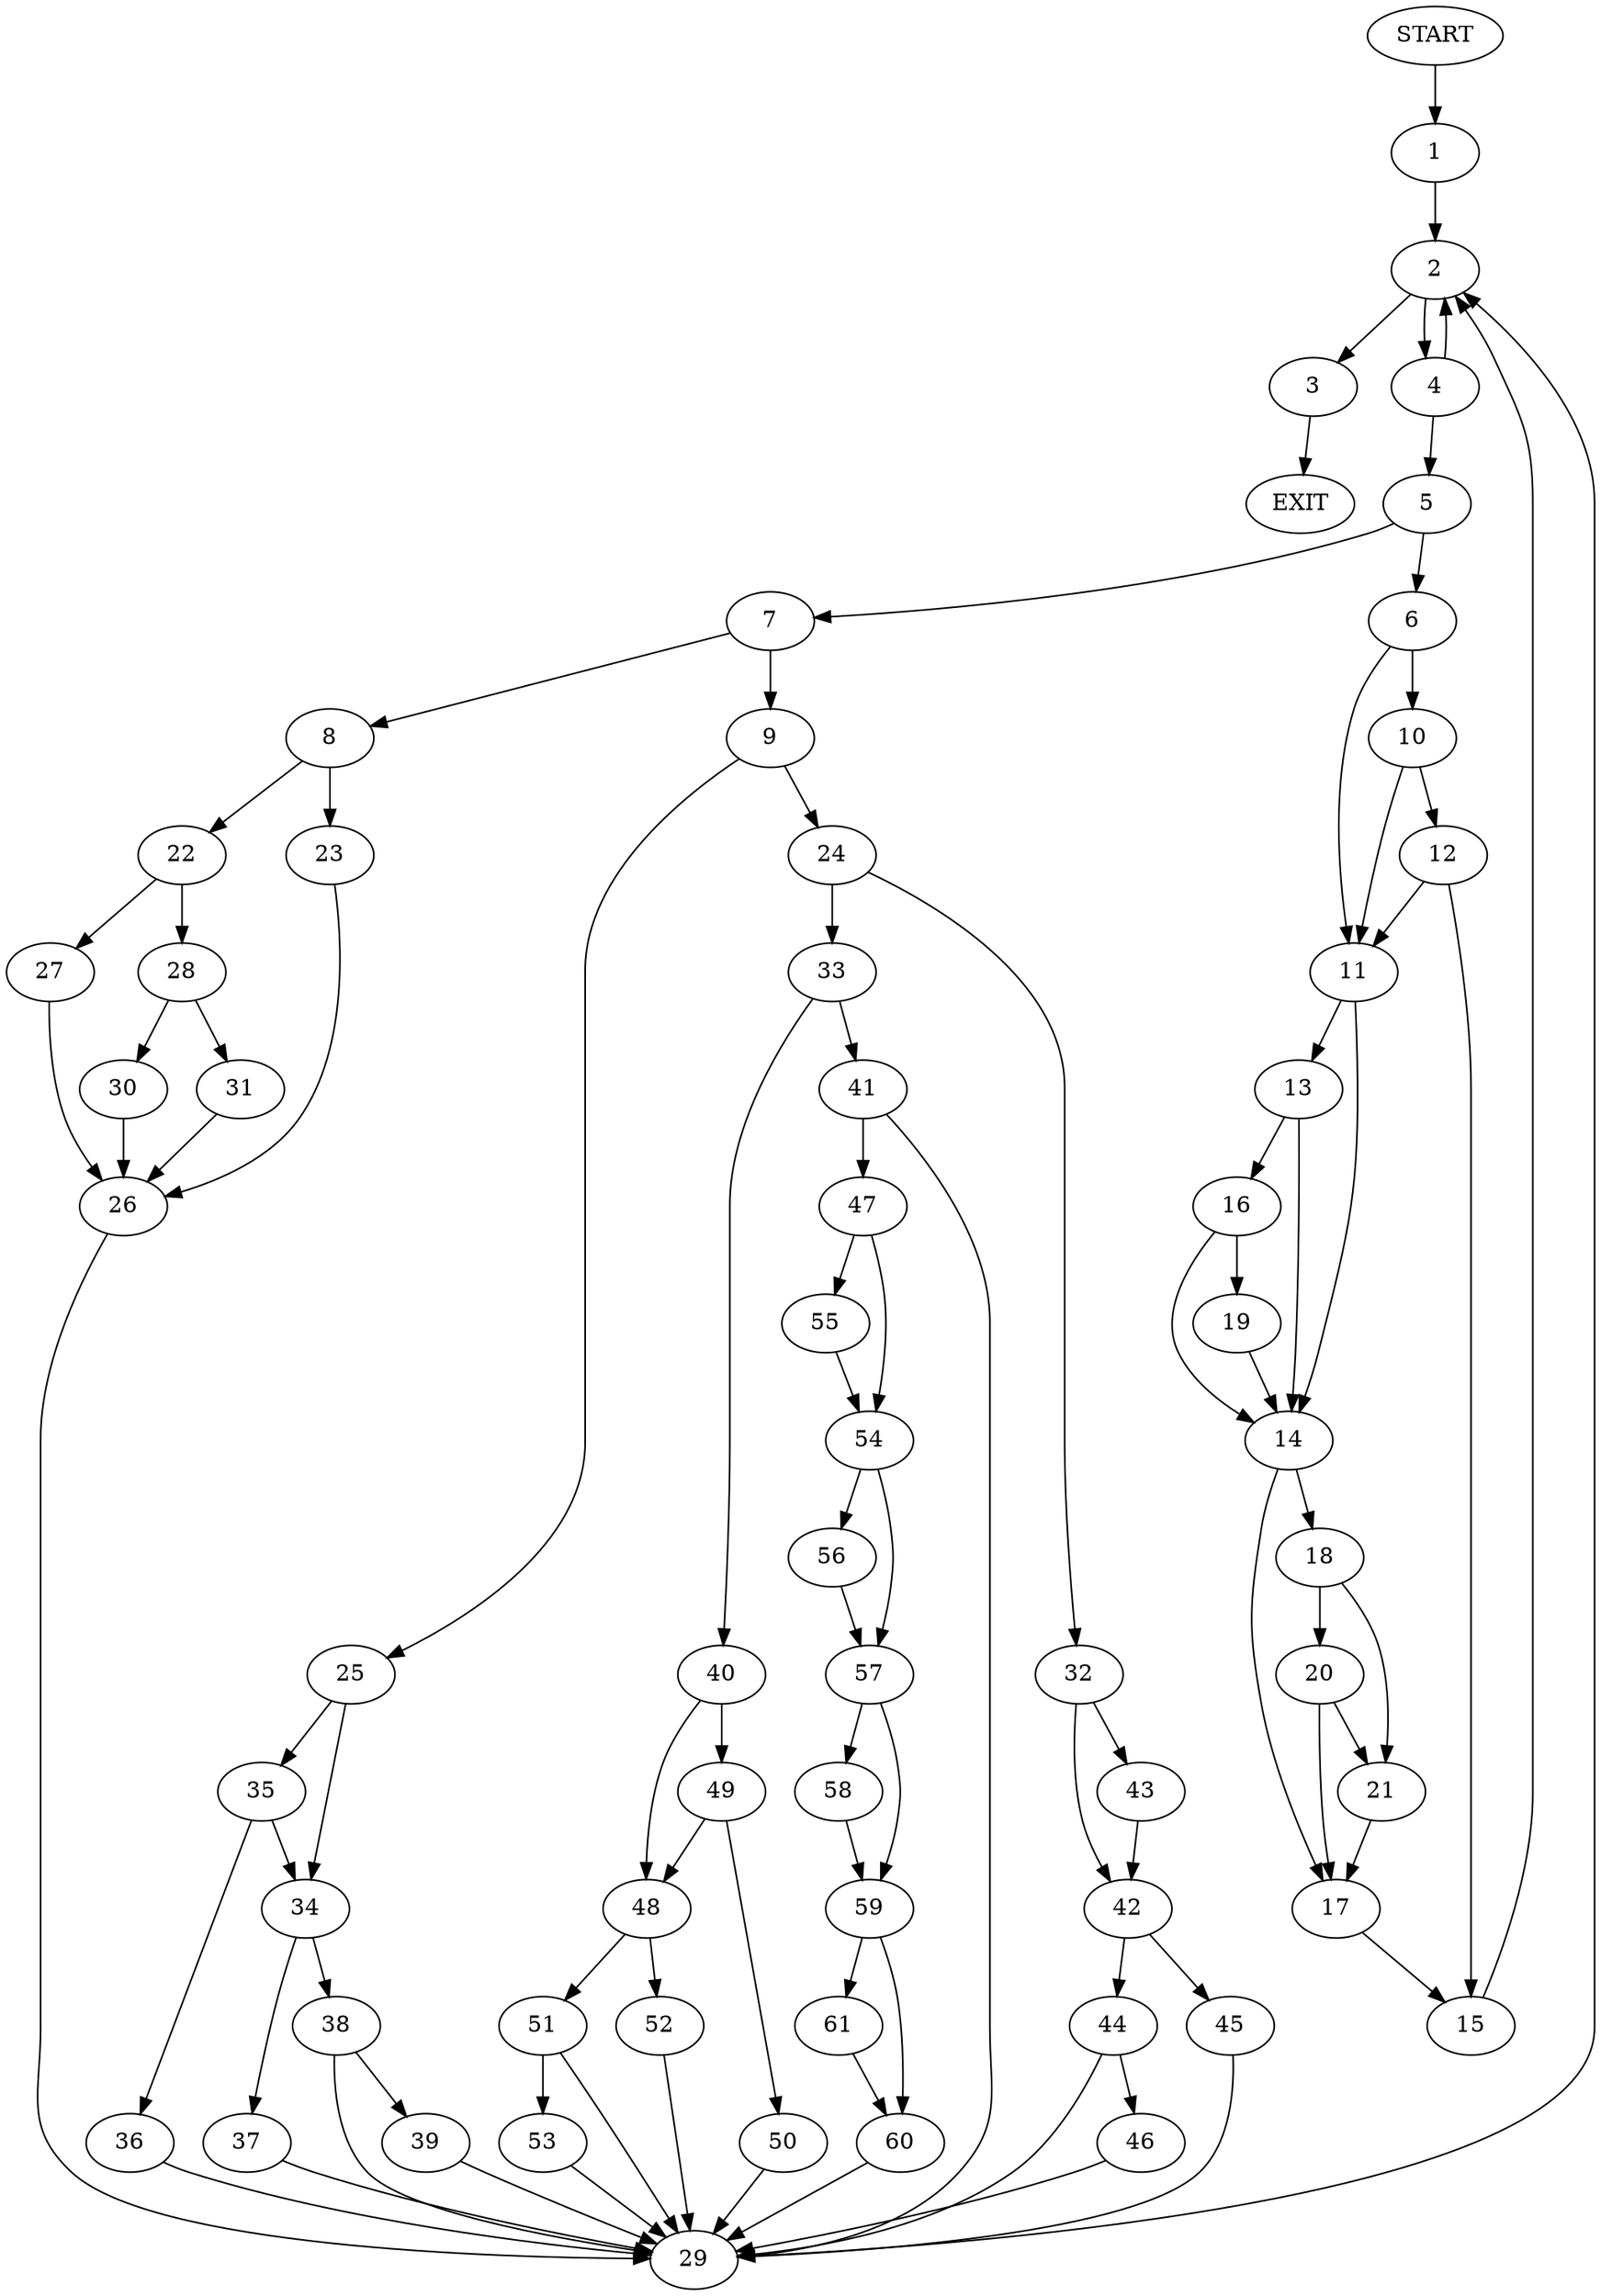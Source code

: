 digraph {
0 [label="START"]
62 [label="EXIT"]
0 -> 1
1 -> 2
2 -> 3
2 -> 4
3 -> 62
4 -> 5
4 -> 2
5 -> 6
5 -> 7
7 -> 8
7 -> 9
6 -> 10
6 -> 11
10 -> 11
10 -> 12
11 -> 13
11 -> 14
12 -> 11
12 -> 15
15 -> 2
13 -> 16
13 -> 14
14 -> 17
14 -> 18
16 -> 19
16 -> 14
19 -> 14
18 -> 20
18 -> 21
17 -> 15
21 -> 17
20 -> 17
20 -> 21
8 -> 22
8 -> 23
9 -> 24
9 -> 25
23 -> 26
22 -> 27
22 -> 28
26 -> 29
27 -> 26
28 -> 30
28 -> 31
31 -> 26
30 -> 26
29 -> 2
24 -> 32
24 -> 33
25 -> 34
25 -> 35
35 -> 34
35 -> 36
34 -> 37
34 -> 38
36 -> 29
37 -> 29
38 -> 39
38 -> 29
39 -> 29
33 -> 40
33 -> 41
32 -> 42
32 -> 43
42 -> 44
42 -> 45
43 -> 42
44 -> 29
44 -> 46
45 -> 29
46 -> 29
41 -> 47
41 -> 29
40 -> 48
40 -> 49
49 -> 48
49 -> 50
48 -> 51
48 -> 52
50 -> 29
51 -> 29
51 -> 53
52 -> 29
53 -> 29
47 -> 54
47 -> 55
54 -> 56
54 -> 57
55 -> 54
57 -> 58
57 -> 59
56 -> 57
58 -> 59
59 -> 60
59 -> 61
61 -> 60
60 -> 29
}
